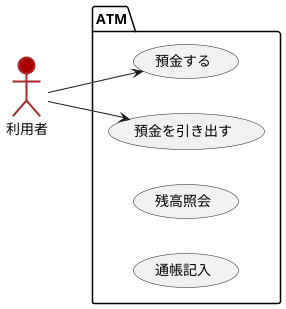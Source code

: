 @startuml 例題1
left to right direction
actor 利用者 #AA0000;line:Brown;line.bold;
package ATM {
usecase 預金する
usecase 預金を引き出す
usecase 残高照会
usecase 通帳記入
}
利用者 --> 預金する
利用者 --> 預金を引き出す
@enduml